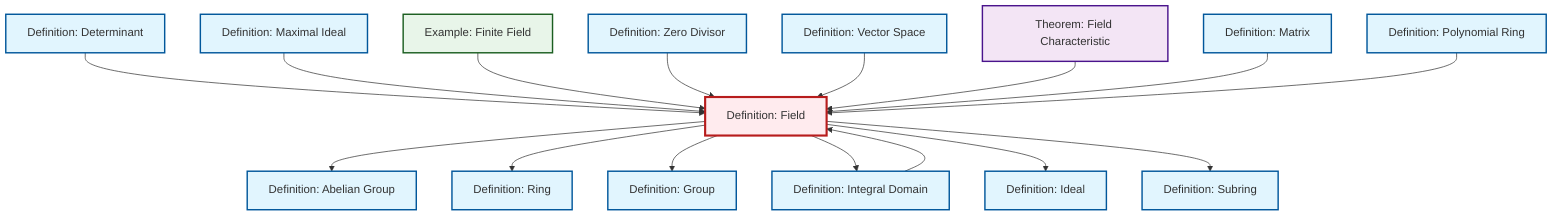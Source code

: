 graph TD
    classDef definition fill:#e1f5fe,stroke:#01579b,stroke-width:2px
    classDef theorem fill:#f3e5f5,stroke:#4a148c,stroke-width:2px
    classDef axiom fill:#fff3e0,stroke:#e65100,stroke-width:2px
    classDef example fill:#e8f5e9,stroke:#1b5e20,stroke-width:2px
    classDef current fill:#ffebee,stroke:#b71c1c,stroke-width:3px
    def-field["Definition: Field"]:::definition
    def-group["Definition: Group"]:::definition
    def-abelian-group["Definition: Abelian Group"]:::definition
    def-ideal["Definition: Ideal"]:::definition
    def-integral-domain["Definition: Integral Domain"]:::definition
    thm-field-characteristic["Theorem: Field Characteristic"]:::theorem
    def-ring["Definition: Ring"]:::definition
    ex-finite-field["Example: Finite Field"]:::example
    def-vector-space["Definition: Vector Space"]:::definition
    def-maximal-ideal["Definition: Maximal Ideal"]:::definition
    def-determinant["Definition: Determinant"]:::definition
    def-polynomial-ring["Definition: Polynomial Ring"]:::definition
    def-zero-divisor["Definition: Zero Divisor"]:::definition
    def-subring["Definition: Subring"]:::definition
    def-matrix["Definition: Matrix"]:::definition
    def-field --> def-abelian-group
    def-field --> def-ring
    def-integral-domain --> def-field
    def-field --> def-group
    def-field --> def-integral-domain
    def-field --> def-ideal
    def-determinant --> def-field
    def-maximal-ideal --> def-field
    ex-finite-field --> def-field
    def-zero-divisor --> def-field
    def-vector-space --> def-field
    def-field --> def-subring
    thm-field-characteristic --> def-field
    def-matrix --> def-field
    def-polynomial-ring --> def-field
    class def-field current